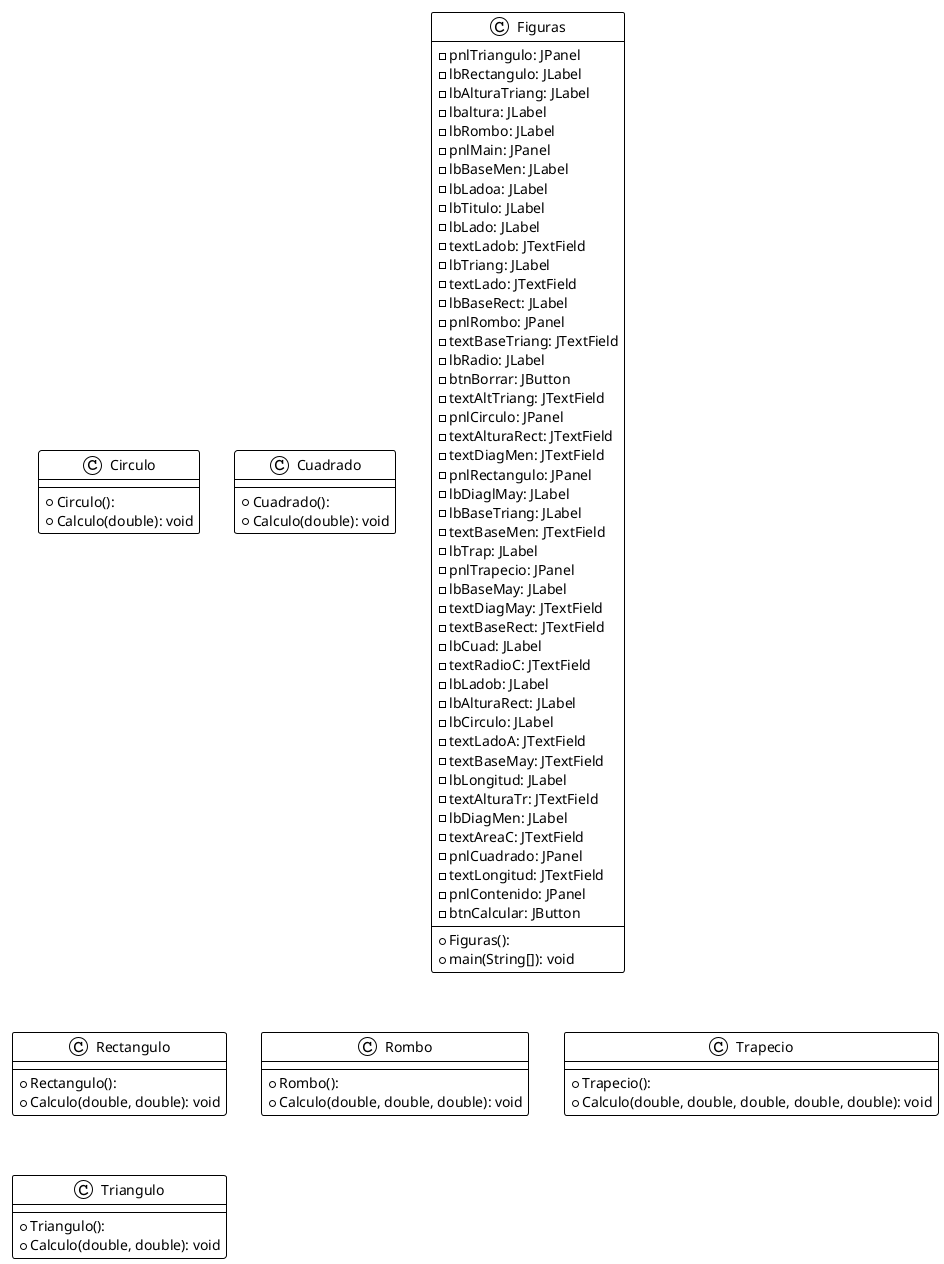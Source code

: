 @startuml

!theme plain
top to bottom direction
skinparam linetype ortho

class Circulo {
  + Circulo(): 
  + Calculo(double): void
}
class Cuadrado {
  + Cuadrado(): 
  + Calculo(double): void
}
class Figuras {
  + Figuras(): 
  - pnlTriangulo: JPanel
  - lbRectangulo: JLabel
  - lbAlturaTriang: JLabel
  - lbaltura: JLabel
  - lbRombo: JLabel
  - pnlMain: JPanel
  - lbBaseMen: JLabel
  - lbLadoa: JLabel
  - lbTitulo: JLabel
  - lbLado: JLabel
  - textLadob: JTextField
  - lbTriang: JLabel
  - textLado: JTextField
  - lbBaseRect: JLabel
  - pnlRombo: JPanel
  - textBaseTriang: JTextField
  - lbRadio: JLabel
  - btnBorrar: JButton
  - textAltTriang: JTextField
  - pnlCirculo: JPanel
  - textAlturaRect: JTextField
  - textDiagMen: JTextField
  - pnlRectangulo: JPanel
  - lbDiaglMay: JLabel
  - lbBaseTriang: JLabel
  - textBaseMen: JTextField
  - lbTrap: JLabel
  - pnlTrapecio: JPanel
  - lbBaseMay: JLabel
  - textDiagMay: JTextField
  - textBaseRect: JTextField
  - lbCuad: JLabel
  - textRadioC: JTextField
  - lbLadob: JLabel
  - lbAlturaRect: JLabel
  - lbCirculo: JLabel
  - textLadoA: JTextField
  - textBaseMay: JTextField
  - lbLongitud: JLabel
  - textAlturaTr: JTextField
  - lbDiagMen: JLabel
  - textAreaC: JTextField
  - pnlCuadrado: JPanel
  - textLongitud: JTextField
  - pnlContenido: JPanel
  - btnCalcular: JButton
  + main(String[]): void
}
class Rectangulo {
  + Rectangulo(): 
  + Calculo(double, double): void
}
class Rombo {
  + Rombo(): 
  + Calculo(double, double, double): void
}
class Trapecio {
  + Trapecio(): 
  + Calculo(double, double, double, double, double): void
}
class Triangulo {
  + Triangulo(): 
  + Calculo(double, double): void
}

@enduml
